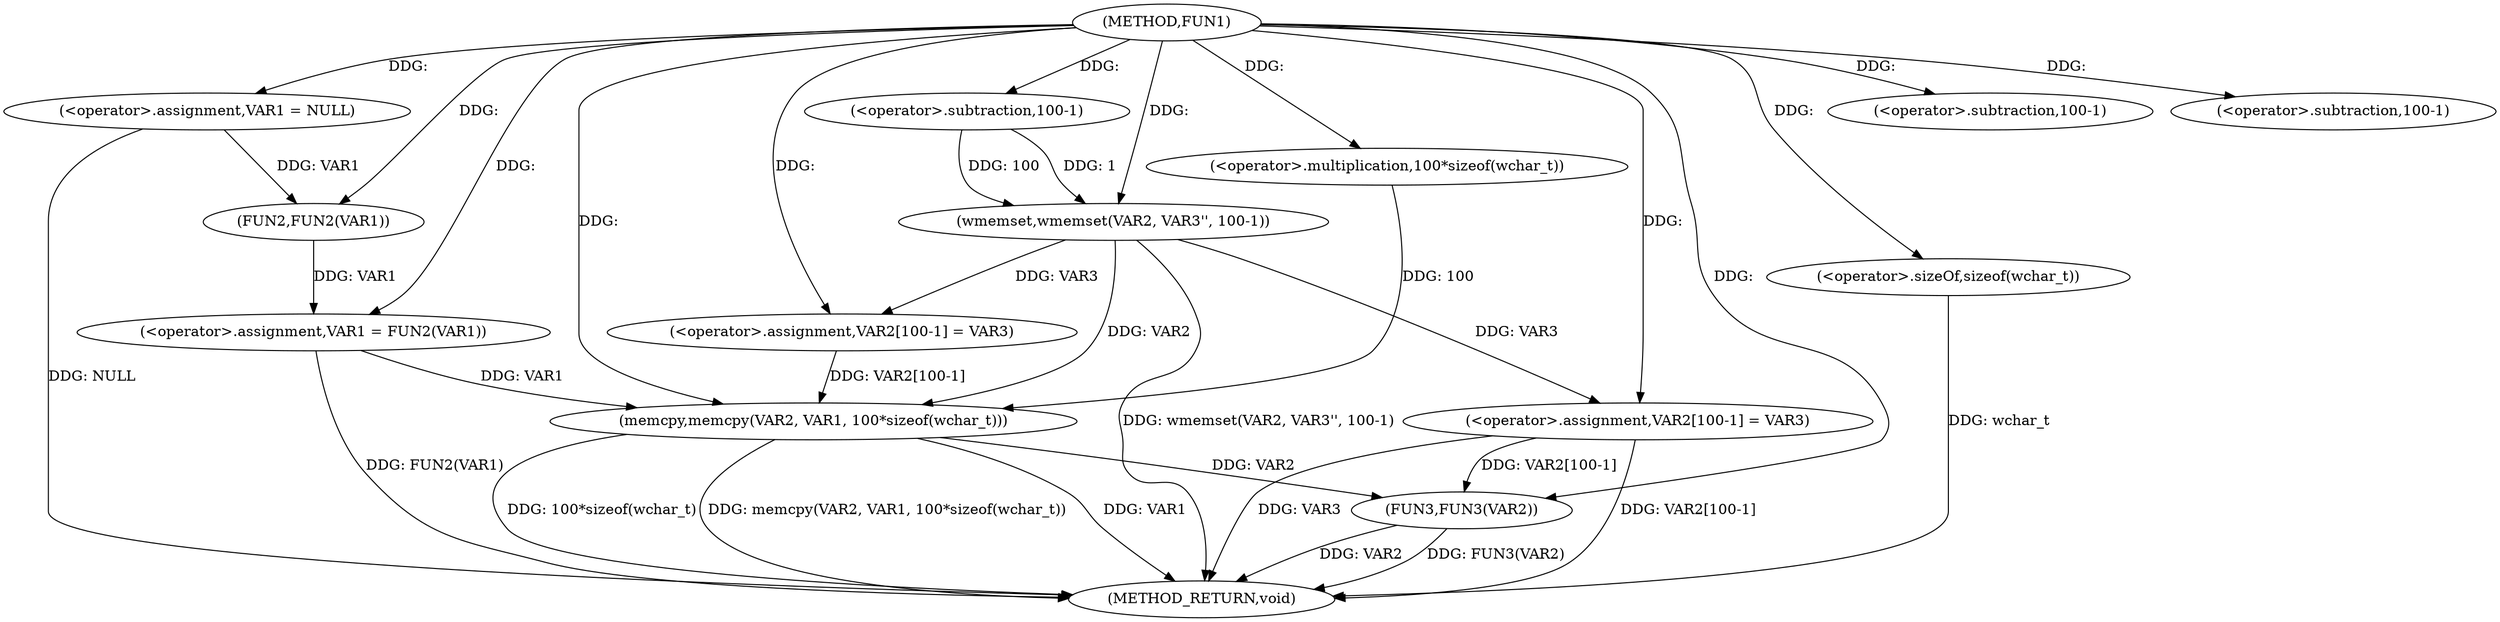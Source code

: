 digraph FUN1 {  
"1000100" [label = "(METHOD,FUN1)" ]
"1000141" [label = "(METHOD_RETURN,void)" ]
"1000103" [label = "(<operator>.assignment,VAR1 = NULL)" ]
"1000106" [label = "(<operator>.assignment,VAR1 = FUN2(VAR1))" ]
"1000108" [label = "(FUN2,FUN2(VAR1))" ]
"1000112" [label = "(wmemset,wmemset(VAR2, VAR3'', 100-1))" ]
"1000115" [label = "(<operator>.subtraction,100-1)" ]
"1000118" [label = "(<operator>.assignment,VAR2[100-1] = VAR3)" ]
"1000121" [label = "(<operator>.subtraction,100-1)" ]
"1000125" [label = "(memcpy,memcpy(VAR2, VAR1, 100*sizeof(wchar_t)))" ]
"1000128" [label = "(<operator>.multiplication,100*sizeof(wchar_t))" ]
"1000130" [label = "(<operator>.sizeOf,sizeof(wchar_t))" ]
"1000132" [label = "(<operator>.assignment,VAR2[100-1] = VAR3)" ]
"1000135" [label = "(<operator>.subtraction,100-1)" ]
"1000139" [label = "(FUN3,FUN3(VAR2))" ]
  "1000125" -> "1000141"  [ label = "DDG: memcpy(VAR2, VAR1, 100*sizeof(wchar_t))"] 
  "1000106" -> "1000141"  [ label = "DDG: FUN2(VAR1)"] 
  "1000103" -> "1000141"  [ label = "DDG: NULL"] 
  "1000139" -> "1000141"  [ label = "DDG: VAR2"] 
  "1000125" -> "1000141"  [ label = "DDG: VAR1"] 
  "1000130" -> "1000141"  [ label = "DDG: wchar_t"] 
  "1000139" -> "1000141"  [ label = "DDG: FUN3(VAR2)"] 
  "1000132" -> "1000141"  [ label = "DDG: VAR2[100-1]"] 
  "1000112" -> "1000141"  [ label = "DDG: wmemset(VAR2, VAR3'', 100-1)"] 
  "1000125" -> "1000141"  [ label = "DDG: 100*sizeof(wchar_t)"] 
  "1000132" -> "1000141"  [ label = "DDG: VAR3"] 
  "1000100" -> "1000103"  [ label = "DDG: "] 
  "1000108" -> "1000106"  [ label = "DDG: VAR1"] 
  "1000100" -> "1000106"  [ label = "DDG: "] 
  "1000103" -> "1000108"  [ label = "DDG: VAR1"] 
  "1000100" -> "1000108"  [ label = "DDG: "] 
  "1000100" -> "1000112"  [ label = "DDG: "] 
  "1000115" -> "1000112"  [ label = "DDG: 100"] 
  "1000115" -> "1000112"  [ label = "DDG: 1"] 
  "1000100" -> "1000115"  [ label = "DDG: "] 
  "1000112" -> "1000118"  [ label = "DDG: VAR3"] 
  "1000100" -> "1000118"  [ label = "DDG: "] 
  "1000100" -> "1000121"  [ label = "DDG: "] 
  "1000112" -> "1000125"  [ label = "DDG: VAR2"] 
  "1000118" -> "1000125"  [ label = "DDG: VAR2[100-1]"] 
  "1000100" -> "1000125"  [ label = "DDG: "] 
  "1000106" -> "1000125"  [ label = "DDG: VAR1"] 
  "1000128" -> "1000125"  [ label = "DDG: 100"] 
  "1000100" -> "1000128"  [ label = "DDG: "] 
  "1000100" -> "1000130"  [ label = "DDG: "] 
  "1000100" -> "1000132"  [ label = "DDG: "] 
  "1000112" -> "1000132"  [ label = "DDG: VAR3"] 
  "1000100" -> "1000135"  [ label = "DDG: "] 
  "1000125" -> "1000139"  [ label = "DDG: VAR2"] 
  "1000132" -> "1000139"  [ label = "DDG: VAR2[100-1]"] 
  "1000100" -> "1000139"  [ label = "DDG: "] 
}
